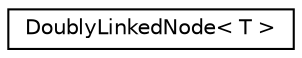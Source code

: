 digraph "类继承关系图"
{
  edge [fontname="Helvetica",fontsize="10",labelfontname="Helvetica",labelfontsize="10"];
  node [fontname="Helvetica",fontsize="10",shape=record];
  rankdir="LR";
  Node0 [label="DoublyLinkedNode\< T \>",height=0.2,width=0.4,color="black", fillcolor="white", style="filled",URL="$d9/da3/class_doubly_linked_node.html"];
}
